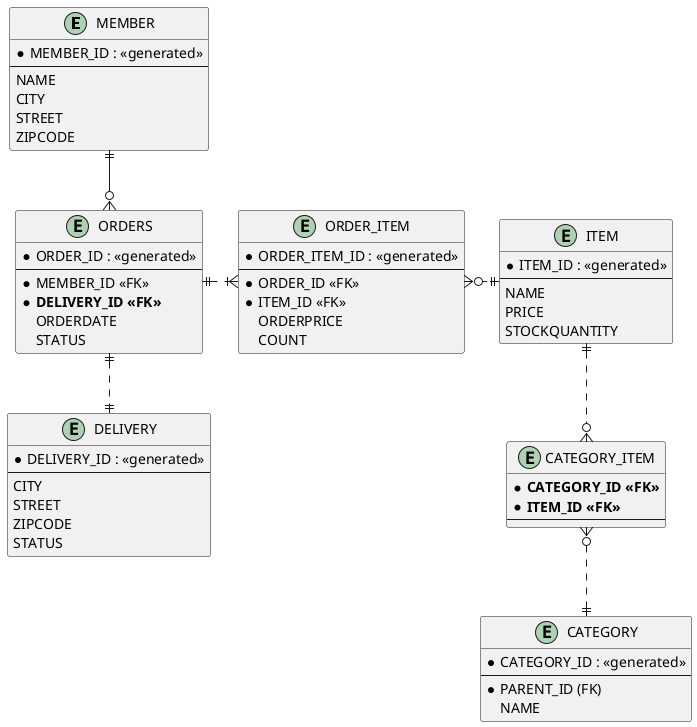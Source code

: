 @startuml
ENTITY MEMBER {
    * MEMBER_ID : <<generated>>
    --
    NAME
    CITY
    STREET
    ZIPCODE
}

ENTITY ORDERS {
    * ORDER_ID : <<generated>>
    --
    * MEMBER_ID <<FK>>
    * **DELIVERY_ID <<FK>>**
    ORDERDATE
    STATUS
}

ENTITY DELIVERY {
    * DELIVERY_ID : <<generated>>
    --
    CITY
    STREET
    ZIPCODE
    STATUS
}

ENTITY ORDER_ITEM {
    * ORDER_ITEM_ID : <<generated>>
    --
    * ORDER_ID <<FK>>
    * ITEM_ID <<FK>>
    ORDERPRICE
    COUNT
}

ENTITY ITEM {
    * ITEM_ID : <<generated>>
    --
    NAME
    PRICE
    STOCKQUANTITY
}

ENTITY CATEGORY {
    * CATEGORY_ID : <<generated>>
    --
    * PARENT_ID (FK)
    NAME
}

ENTITY CATEGORY_ITEM {
    * **CATEGORY_ID <<FK>>**
    * **ITEM_ID <<FK>>**
    --
}

MEMBER ||--o{ ORDERS
ORDERS ||..|| DELIVERY
ORDERS ||.|{ ORDER_ITEM
ORDER_ITEM }o.|| ITEM
ITEM ||..o{ CATEGORY_ITEM
CATEGORY_ITEM }o..|| CATEGORY

@enduml
